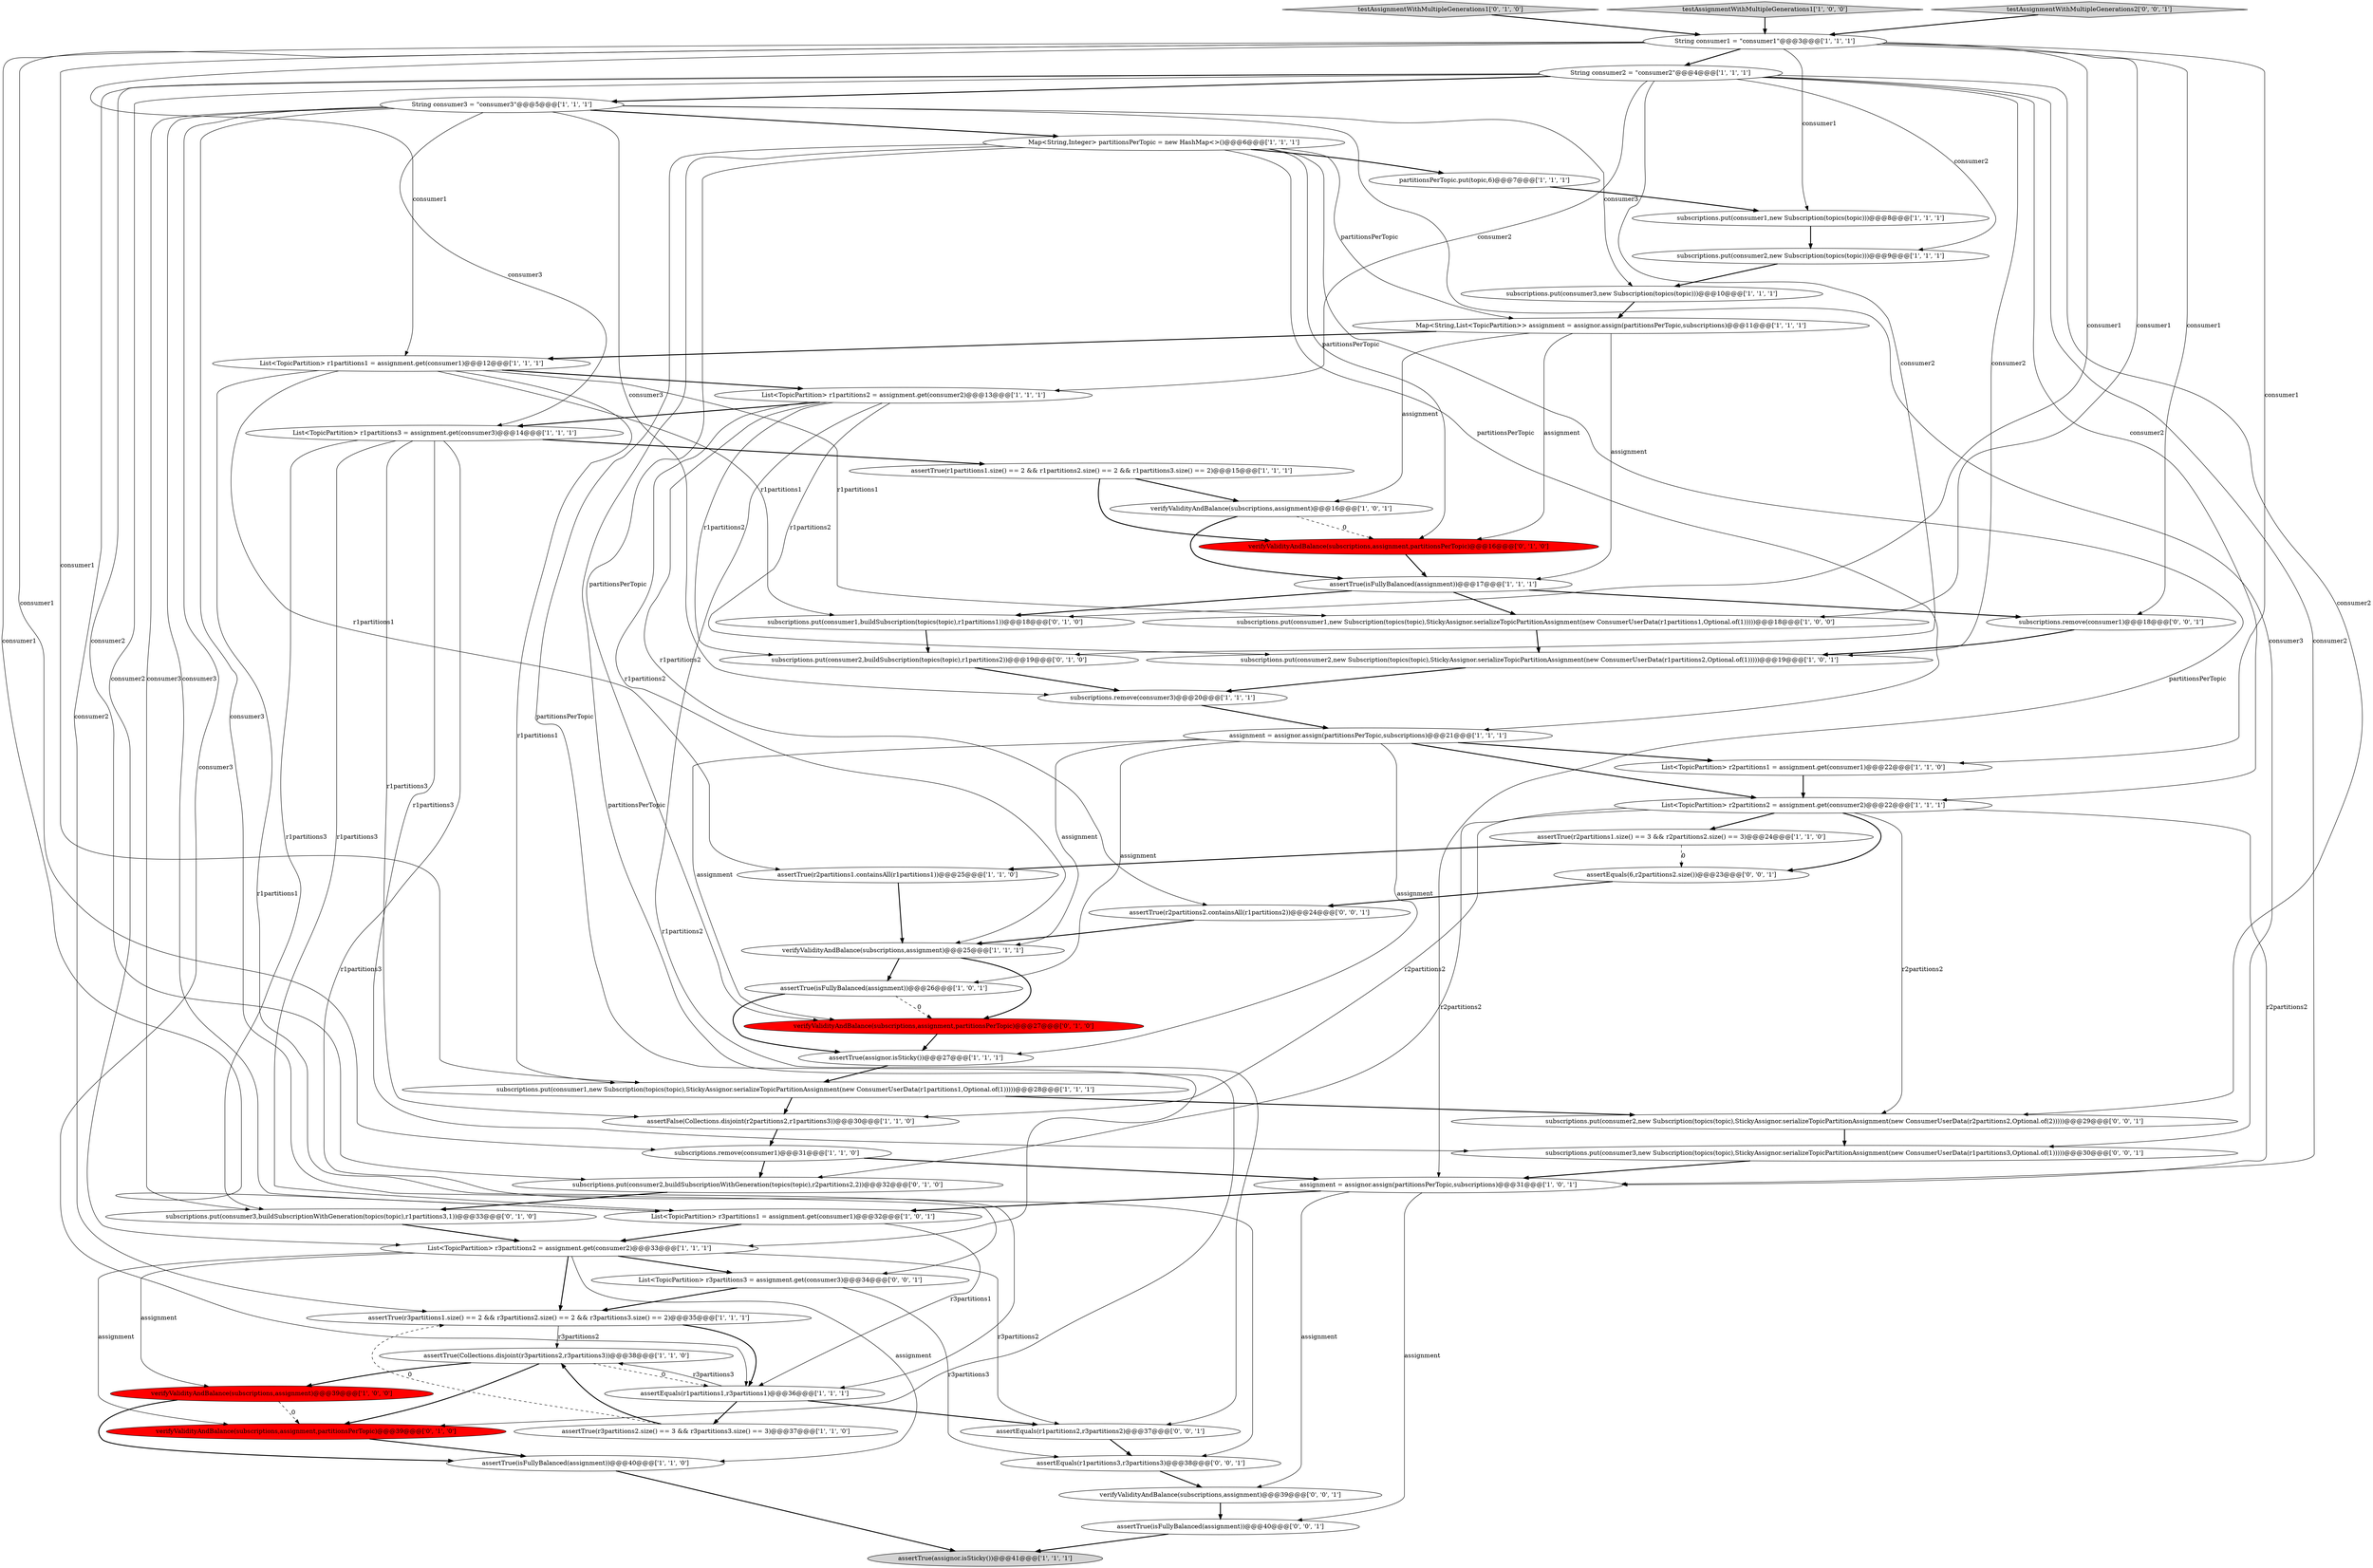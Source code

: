 digraph {
45 [style = filled, label = "subscriptions.put(consumer1,buildSubscription(topics(topic),r1partitions1))@@@18@@@['0', '1', '0']", fillcolor = white, shape = ellipse image = "AAA0AAABBB2BBB"];
51 [style = filled, label = "assertTrue(r2partitions2.containsAll(r1partitions2))@@@24@@@['0', '0', '1']", fillcolor = white, shape = ellipse image = "AAA0AAABBB3BBB"];
17 [style = filled, label = "List<TopicPartition> r1partitions2 = assignment.get(consumer2)@@@13@@@['1', '1', '1']", fillcolor = white, shape = ellipse image = "AAA0AAABBB1BBB"];
33 [style = filled, label = "List<TopicPartition> r2partitions2 = assignment.get(consumer2)@@@22@@@['1', '1', '1']", fillcolor = white, shape = ellipse image = "AAA0AAABBB1BBB"];
58 [style = filled, label = "assertTrue(isFullyBalanced(assignment))@@@40@@@['0', '0', '1']", fillcolor = white, shape = ellipse image = "AAA0AAABBB3BBB"];
19 [style = filled, label = "subscriptions.put(consumer1,new Subscription(topics(topic),StickyAssignor.serializeTopicPartitionAssignment(new ConsumerUserData(r1partitions1,Optional.of(1)))))@@@18@@@['1', '0', '0']", fillcolor = white, shape = ellipse image = "AAA0AAABBB1BBB"];
23 [style = filled, label = "assertTrue(r3partitions2.size() == 3 && r3partitions3.size() == 3)@@@37@@@['1', '1', '0']", fillcolor = white, shape = ellipse image = "AAA0AAABBB1BBB"];
50 [style = filled, label = "subscriptions.remove(consumer1)@@@18@@@['0', '0', '1']", fillcolor = white, shape = ellipse image = "AAA0AAABBB3BBB"];
47 [style = filled, label = "subscriptions.put(consumer2,buildSubscriptionWithGeneration(topics(topic),r2partitions2,2))@@@32@@@['0', '1', '0']", fillcolor = white, shape = ellipse image = "AAA0AAABBB2BBB"];
22 [style = filled, label = "assignment = assignor.assign(partitionsPerTopic,subscriptions)@@@31@@@['1', '0', '1']", fillcolor = white, shape = ellipse image = "AAA0AAABBB1BBB"];
52 [style = filled, label = "subscriptions.put(consumer2,new Subscription(topics(topic),StickyAssignor.serializeTopicPartitionAssignment(new ConsumerUserData(r2partitions2,Optional.of(2)))))@@@29@@@['0', '0', '1']", fillcolor = white, shape = ellipse image = "AAA0AAABBB3BBB"];
32 [style = filled, label = "assertTrue(assignor.isSticky())@@@41@@@['1', '1', '1']", fillcolor = lightgray, shape = ellipse image = "AAA0AAABBB1BBB"];
24 [style = filled, label = "assertTrue(Collections.disjoint(r3partitions2,r3partitions3))@@@38@@@['1', '1', '0']", fillcolor = white, shape = ellipse image = "AAA0AAABBB1BBB"];
35 [style = filled, label = "partitionsPerTopic.put(topic,6)@@@7@@@['1', '1', '1']", fillcolor = white, shape = ellipse image = "AAA0AAABBB1BBB"];
57 [style = filled, label = "assertEquals(r1partitions3,r3partitions3)@@@38@@@['0', '0', '1']", fillcolor = white, shape = ellipse image = "AAA0AAABBB3BBB"];
43 [style = filled, label = "verifyValidityAndBalance(subscriptions,assignment,partitionsPerTopic)@@@16@@@['0', '1', '0']", fillcolor = red, shape = ellipse image = "AAA1AAABBB2BBB"];
0 [style = filled, label = "assertFalse(Collections.disjoint(r2partitions2,r1partitions3))@@@30@@@['1', '1', '0']", fillcolor = white, shape = ellipse image = "AAA0AAABBB1BBB"];
1 [style = filled, label = "assertTrue(r2partitions1.containsAll(r1partitions1))@@@25@@@['1', '1', '0']", fillcolor = white, shape = ellipse image = "AAA0AAABBB1BBB"];
10 [style = filled, label = "List<TopicPartition> r2partitions1 = assignment.get(consumer1)@@@22@@@['1', '1', '0']", fillcolor = white, shape = ellipse image = "AAA0AAABBB1BBB"];
34 [style = filled, label = "String consumer2 = \"consumer2\"@@@4@@@['1', '1', '1']", fillcolor = white, shape = ellipse image = "AAA0AAABBB1BBB"];
48 [style = filled, label = "assertEquals(r1partitions2,r3partitions2)@@@37@@@['0', '0', '1']", fillcolor = white, shape = ellipse image = "AAA0AAABBB3BBB"];
40 [style = filled, label = "testAssignmentWithMultipleGenerations1['0', '1', '0']", fillcolor = lightgray, shape = diamond image = "AAA0AAABBB2BBB"];
14 [style = filled, label = "verifyValidityAndBalance(subscriptions,assignment)@@@39@@@['1', '0', '0']", fillcolor = red, shape = ellipse image = "AAA1AAABBB1BBB"];
25 [style = filled, label = "String consumer3 = \"consumer3\"@@@5@@@['1', '1', '1']", fillcolor = white, shape = ellipse image = "AAA0AAABBB1BBB"];
7 [style = filled, label = "testAssignmentWithMultipleGenerations1['1', '0', '0']", fillcolor = lightgray, shape = diamond image = "AAA0AAABBB1BBB"];
36 [style = filled, label = "subscriptions.put(consumer1,new Subscription(topics(topic)))@@@8@@@['1', '1', '1']", fillcolor = white, shape = ellipse image = "AAA0AAABBB1BBB"];
30 [style = filled, label = "assertEquals(r1partitions1,r3partitions1)@@@36@@@['1', '1', '1']", fillcolor = white, shape = ellipse image = "AAA0AAABBB1BBB"];
9 [style = filled, label = "assertTrue(isFullyBalanced(assignment))@@@40@@@['1', '1', '0']", fillcolor = white, shape = ellipse image = "AAA0AAABBB1BBB"];
5 [style = filled, label = "subscriptions.put(consumer2,new Subscription(topics(topic),StickyAssignor.serializeTopicPartitionAssignment(new ConsumerUserData(r1partitions2,Optional.of(1)))))@@@19@@@['1', '0', '1']", fillcolor = white, shape = ellipse image = "AAA0AAABBB1BBB"];
28 [style = filled, label = "List<TopicPartition> r3partitions2 = assignment.get(consumer2)@@@33@@@['1', '1', '1']", fillcolor = white, shape = ellipse image = "AAA0AAABBB1BBB"];
29 [style = filled, label = "List<TopicPartition> r3partitions1 = assignment.get(consumer1)@@@32@@@['1', '0', '1']", fillcolor = white, shape = ellipse image = "AAA0AAABBB1BBB"];
31 [style = filled, label = "assertTrue(isFullyBalanced(assignment))@@@26@@@['1', '0', '1']", fillcolor = white, shape = ellipse image = "AAA0AAABBB1BBB"];
39 [style = filled, label = "assertTrue(r2partitions1.size() == 3 && r2partitions2.size() == 3)@@@24@@@['1', '1', '0']", fillcolor = white, shape = ellipse image = "AAA0AAABBB1BBB"];
6 [style = filled, label = "subscriptions.put(consumer2,new Subscription(topics(topic)))@@@9@@@['1', '1', '1']", fillcolor = white, shape = ellipse image = "AAA0AAABBB1BBB"];
12 [style = filled, label = "String consumer1 = \"consumer1\"@@@3@@@['1', '1', '1']", fillcolor = white, shape = ellipse image = "AAA0AAABBB1BBB"];
44 [style = filled, label = "verifyValidityAndBalance(subscriptions,assignment,partitionsPerTopic)@@@27@@@['0', '1', '0']", fillcolor = red, shape = ellipse image = "AAA1AAABBB2BBB"];
13 [style = filled, label = "subscriptions.remove(consumer1)@@@31@@@['1', '1', '0']", fillcolor = white, shape = ellipse image = "AAA0AAABBB1BBB"];
15 [style = filled, label = "verifyValidityAndBalance(subscriptions,assignment)@@@16@@@['1', '0', '1']", fillcolor = white, shape = ellipse image = "AAA0AAABBB1BBB"];
46 [style = filled, label = "subscriptions.put(consumer3,buildSubscriptionWithGeneration(topics(topic),r1partitions3,1))@@@33@@@['0', '1', '0']", fillcolor = white, shape = ellipse image = "AAA0AAABBB2BBB"];
18 [style = filled, label = "assertTrue(r1partitions1.size() == 2 && r1partitions2.size() == 2 && r1partitions3.size() == 2)@@@15@@@['1', '1', '1']", fillcolor = white, shape = ellipse image = "AAA0AAABBB1BBB"];
37 [style = filled, label = "subscriptions.remove(consumer3)@@@20@@@['1', '1', '1']", fillcolor = white, shape = ellipse image = "AAA0AAABBB1BBB"];
2 [style = filled, label = "verifyValidityAndBalance(subscriptions,assignment)@@@25@@@['1', '1', '1']", fillcolor = white, shape = ellipse image = "AAA0AAABBB1BBB"];
49 [style = filled, label = "verifyValidityAndBalance(subscriptions,assignment)@@@39@@@['0', '0', '1']", fillcolor = white, shape = ellipse image = "AAA0AAABBB3BBB"];
11 [style = filled, label = "assertTrue(isFullyBalanced(assignment))@@@17@@@['1', '1', '1']", fillcolor = white, shape = ellipse image = "AAA0AAABBB1BBB"];
26 [style = filled, label = "subscriptions.put(consumer3,new Subscription(topics(topic)))@@@10@@@['1', '1', '1']", fillcolor = white, shape = ellipse image = "AAA0AAABBB1BBB"];
3 [style = filled, label = "List<TopicPartition> r1partitions3 = assignment.get(consumer3)@@@14@@@['1', '1', '1']", fillcolor = white, shape = ellipse image = "AAA0AAABBB1BBB"];
20 [style = filled, label = "assertTrue(r3partitions1.size() == 2 && r3partitions2.size() == 2 && r3partitions3.size() == 2)@@@35@@@['1', '1', '1']", fillcolor = white, shape = ellipse image = "AAA0AAABBB1BBB"];
38 [style = filled, label = "assignment = assignor.assign(partitionsPerTopic,subscriptions)@@@21@@@['1', '1', '1']", fillcolor = white, shape = ellipse image = "AAA0AAABBB1BBB"];
41 [style = filled, label = "verifyValidityAndBalance(subscriptions,assignment,partitionsPerTopic)@@@39@@@['0', '1', '0']", fillcolor = red, shape = ellipse image = "AAA1AAABBB2BBB"];
54 [style = filled, label = "assertEquals(6,r2partitions2.size())@@@23@@@['0', '0', '1']", fillcolor = white, shape = ellipse image = "AAA0AAABBB3BBB"];
8 [style = filled, label = "List<TopicPartition> r1partitions1 = assignment.get(consumer1)@@@12@@@['1', '1', '1']", fillcolor = white, shape = ellipse image = "AAA0AAABBB1BBB"];
27 [style = filled, label = "subscriptions.put(consumer1,new Subscription(topics(topic),StickyAssignor.serializeTopicPartitionAssignment(new ConsumerUserData(r1partitions1,Optional.of(1)))))@@@28@@@['1', '1', '1']", fillcolor = white, shape = ellipse image = "AAA0AAABBB1BBB"];
53 [style = filled, label = "testAssignmentWithMultipleGenerations2['0', '0', '1']", fillcolor = lightgray, shape = diamond image = "AAA0AAABBB3BBB"];
55 [style = filled, label = "List<TopicPartition> r3partitions3 = assignment.get(consumer3)@@@34@@@['0', '0', '1']", fillcolor = white, shape = ellipse image = "AAA0AAABBB3BBB"];
4 [style = filled, label = "Map<String,Integer> partitionsPerTopic = new HashMap<>()@@@6@@@['1', '1', '1']", fillcolor = white, shape = ellipse image = "AAA0AAABBB1BBB"];
56 [style = filled, label = "subscriptions.put(consumer3,new Subscription(topics(topic),StickyAssignor.serializeTopicPartitionAssignment(new ConsumerUserData(r1partitions3,Optional.of(1)))))@@@30@@@['0', '0', '1']", fillcolor = white, shape = ellipse image = "AAA0AAABBB3BBB"];
16 [style = filled, label = "assertTrue(assignor.isSticky())@@@27@@@['1', '1', '1']", fillcolor = white, shape = ellipse image = "AAA0AAABBB1BBB"];
42 [style = filled, label = "subscriptions.put(consumer2,buildSubscription(topics(topic),r1partitions2))@@@19@@@['0', '1', '0']", fillcolor = white, shape = ellipse image = "AAA0AAABBB2BBB"];
21 [style = filled, label = "Map<String,List<TopicPartition>> assignment = assignor.assign(partitionsPerTopic,subscriptions)@@@11@@@['1', '1', '1']", fillcolor = white, shape = ellipse image = "AAA0AAABBB1BBB"];
33->0 [style = solid, label="r2partitions2"];
23->20 [style = dashed, label="0"];
13->47 [style = bold, label=""];
34->5 [style = solid, label="consumer2"];
0->13 [style = bold, label=""];
28->20 [style = bold, label=""];
8->27 [style = solid, label="r1partitions1"];
58->32 [style = bold, label=""];
3->46 [style = solid, label="r1partitions3"];
21->8 [style = bold, label=""];
21->43 [style = solid, label="assignment"];
41->9 [style = bold, label=""];
12->27 [style = solid, label="consumer1"];
24->30 [style = dashed, label="0"];
38->31 [style = solid, label="assignment"];
38->2 [style = solid, label="assignment"];
3->29 [style = solid, label="r1partitions3"];
4->43 [style = solid, label="partitionsPerTopic"];
3->18 [style = bold, label=""];
4->38 [style = solid, label="partitionsPerTopic"];
19->5 [style = bold, label=""];
33->52 [style = solid, label="r2partitions2"];
17->51 [style = solid, label="r1partitions2"];
55->57 [style = solid, label="r3partitions3"];
28->48 [style = solid, label="r3partitions2"];
15->11 [style = bold, label=""];
50->5 [style = bold, label=""];
34->17 [style = solid, label="consumer2"];
4->41 [style = solid, label="partitionsPerTopic"];
37->38 [style = bold, label=""];
2->44 [style = bold, label=""];
45->42 [style = bold, label=""];
14->9 [style = bold, label=""];
38->16 [style = solid, label="assignment"];
13->22 [style = bold, label=""];
28->55 [style = bold, label=""];
5->37 [style = bold, label=""];
17->2 [style = solid, label="r1partitions2"];
12->8 [style = solid, label="consumer1"];
8->45 [style = solid, label="r1partitions1"];
31->44 [style = dashed, label="0"];
2->31 [style = bold, label=""];
36->6 [style = bold, label=""];
12->50 [style = solid, label="consumer1"];
25->3 [style = solid, label="consumer3"];
12->45 [style = solid, label="consumer1"];
27->0 [style = bold, label=""];
4->21 [style = solid, label="partitionsPerTopic"];
49->58 [style = bold, label=""];
3->0 [style = solid, label="r1partitions3"];
9->32 [style = bold, label=""];
18->15 [style = bold, label=""];
34->42 [style = solid, label="consumer2"];
25->37 [style = solid, label="consumer3"];
43->11 [style = bold, label=""];
8->17 [style = bold, label=""];
28->14 [style = solid, label="assignment"];
30->24 [style = solid, label="r3partitions3"];
44->16 [style = bold, label=""];
8->30 [style = solid, label="r1partitions1"];
12->36 [style = solid, label="consumer1"];
8->1 [style = solid, label="r1partitions1"];
25->46 [style = solid, label="consumer3"];
3->56 [style = solid, label="r1partitions3"];
20->24 [style = solid, label="r3partitions2"];
38->33 [style = bold, label=""];
25->29 [style = solid, label="consumer3"];
34->33 [style = solid, label="consumer2"];
21->11 [style = solid, label="assignment"];
42->37 [style = bold, label=""];
6->26 [style = bold, label=""];
28->9 [style = solid, label="assignment"];
16->27 [style = bold, label=""];
46->28 [style = bold, label=""];
21->15 [style = solid, label="assignment"];
22->29 [style = bold, label=""];
15->43 [style = dashed, label="0"];
4->44 [style = solid, label="partitionsPerTopic"];
22->58 [style = solid, label="assignment"];
24->41 [style = bold, label=""];
27->52 [style = bold, label=""];
26->21 [style = bold, label=""];
40->12 [style = bold, label=""];
3->57 [style = solid, label="r1partitions3"];
51->2 [style = bold, label=""];
33->22 [style = solid, label="r2partitions2"];
17->42 [style = solid, label="r1partitions2"];
17->3 [style = bold, label=""];
11->50 [style = bold, label=""];
39->1 [style = bold, label=""];
34->52 [style = solid, label="consumer2"];
34->28 [style = solid, label="consumer2"];
25->56 [style = solid, label="consumer3"];
10->33 [style = bold, label=""];
1->2 [style = bold, label=""];
34->6 [style = solid, label="consumer2"];
38->44 [style = solid, label="assignment"];
4->22 [style = solid, label="partitionsPerTopic"];
17->48 [style = solid, label="r1partitions2"];
22->49 [style = solid, label="assignment"];
53->12 [style = bold, label=""];
14->41 [style = dashed, label="0"];
54->51 [style = bold, label=""];
28->41 [style = solid, label="assignment"];
4->35 [style = bold, label=""];
39->54 [style = dashed, label="0"];
34->25 [style = bold, label=""];
34->47 [style = solid, label="consumer2"];
55->20 [style = bold, label=""];
48->57 [style = bold, label=""];
38->10 [style = bold, label=""];
31->16 [style = bold, label=""];
7->12 [style = bold, label=""];
12->29 [style = solid, label="consumer1"];
30->23 [style = bold, label=""];
29->30 [style = solid, label="r3partitions1"];
33->47 [style = solid, label="r2partitions2"];
11->45 [style = bold, label=""];
25->4 [style = bold, label=""];
52->56 [style = bold, label=""];
47->46 [style = bold, label=""];
12->34 [style = bold, label=""];
4->28 [style = solid, label="partitionsPerTopic"];
12->19 [style = solid, label="consumer1"];
11->19 [style = bold, label=""];
12->13 [style = solid, label="consumer1"];
24->14 [style = bold, label=""];
29->28 [style = bold, label=""];
23->24 [style = bold, label=""];
25->55 [style = solid, label="consumer3"];
33->39 [style = bold, label=""];
18->43 [style = bold, label=""];
17->5 [style = solid, label="r1partitions2"];
25->30 [style = solid, label="consumer3"];
56->22 [style = bold, label=""];
25->26 [style = solid, label="consumer3"];
57->49 [style = bold, label=""];
35->36 [style = bold, label=""];
30->48 [style = bold, label=""];
8->19 [style = solid, label="r1partitions1"];
20->30 [style = bold, label=""];
33->54 [style = bold, label=""];
12->10 [style = solid, label="consumer1"];
34->20 [style = solid, label="consumer2"];
34->22 [style = solid, label="consumer2"];
}
